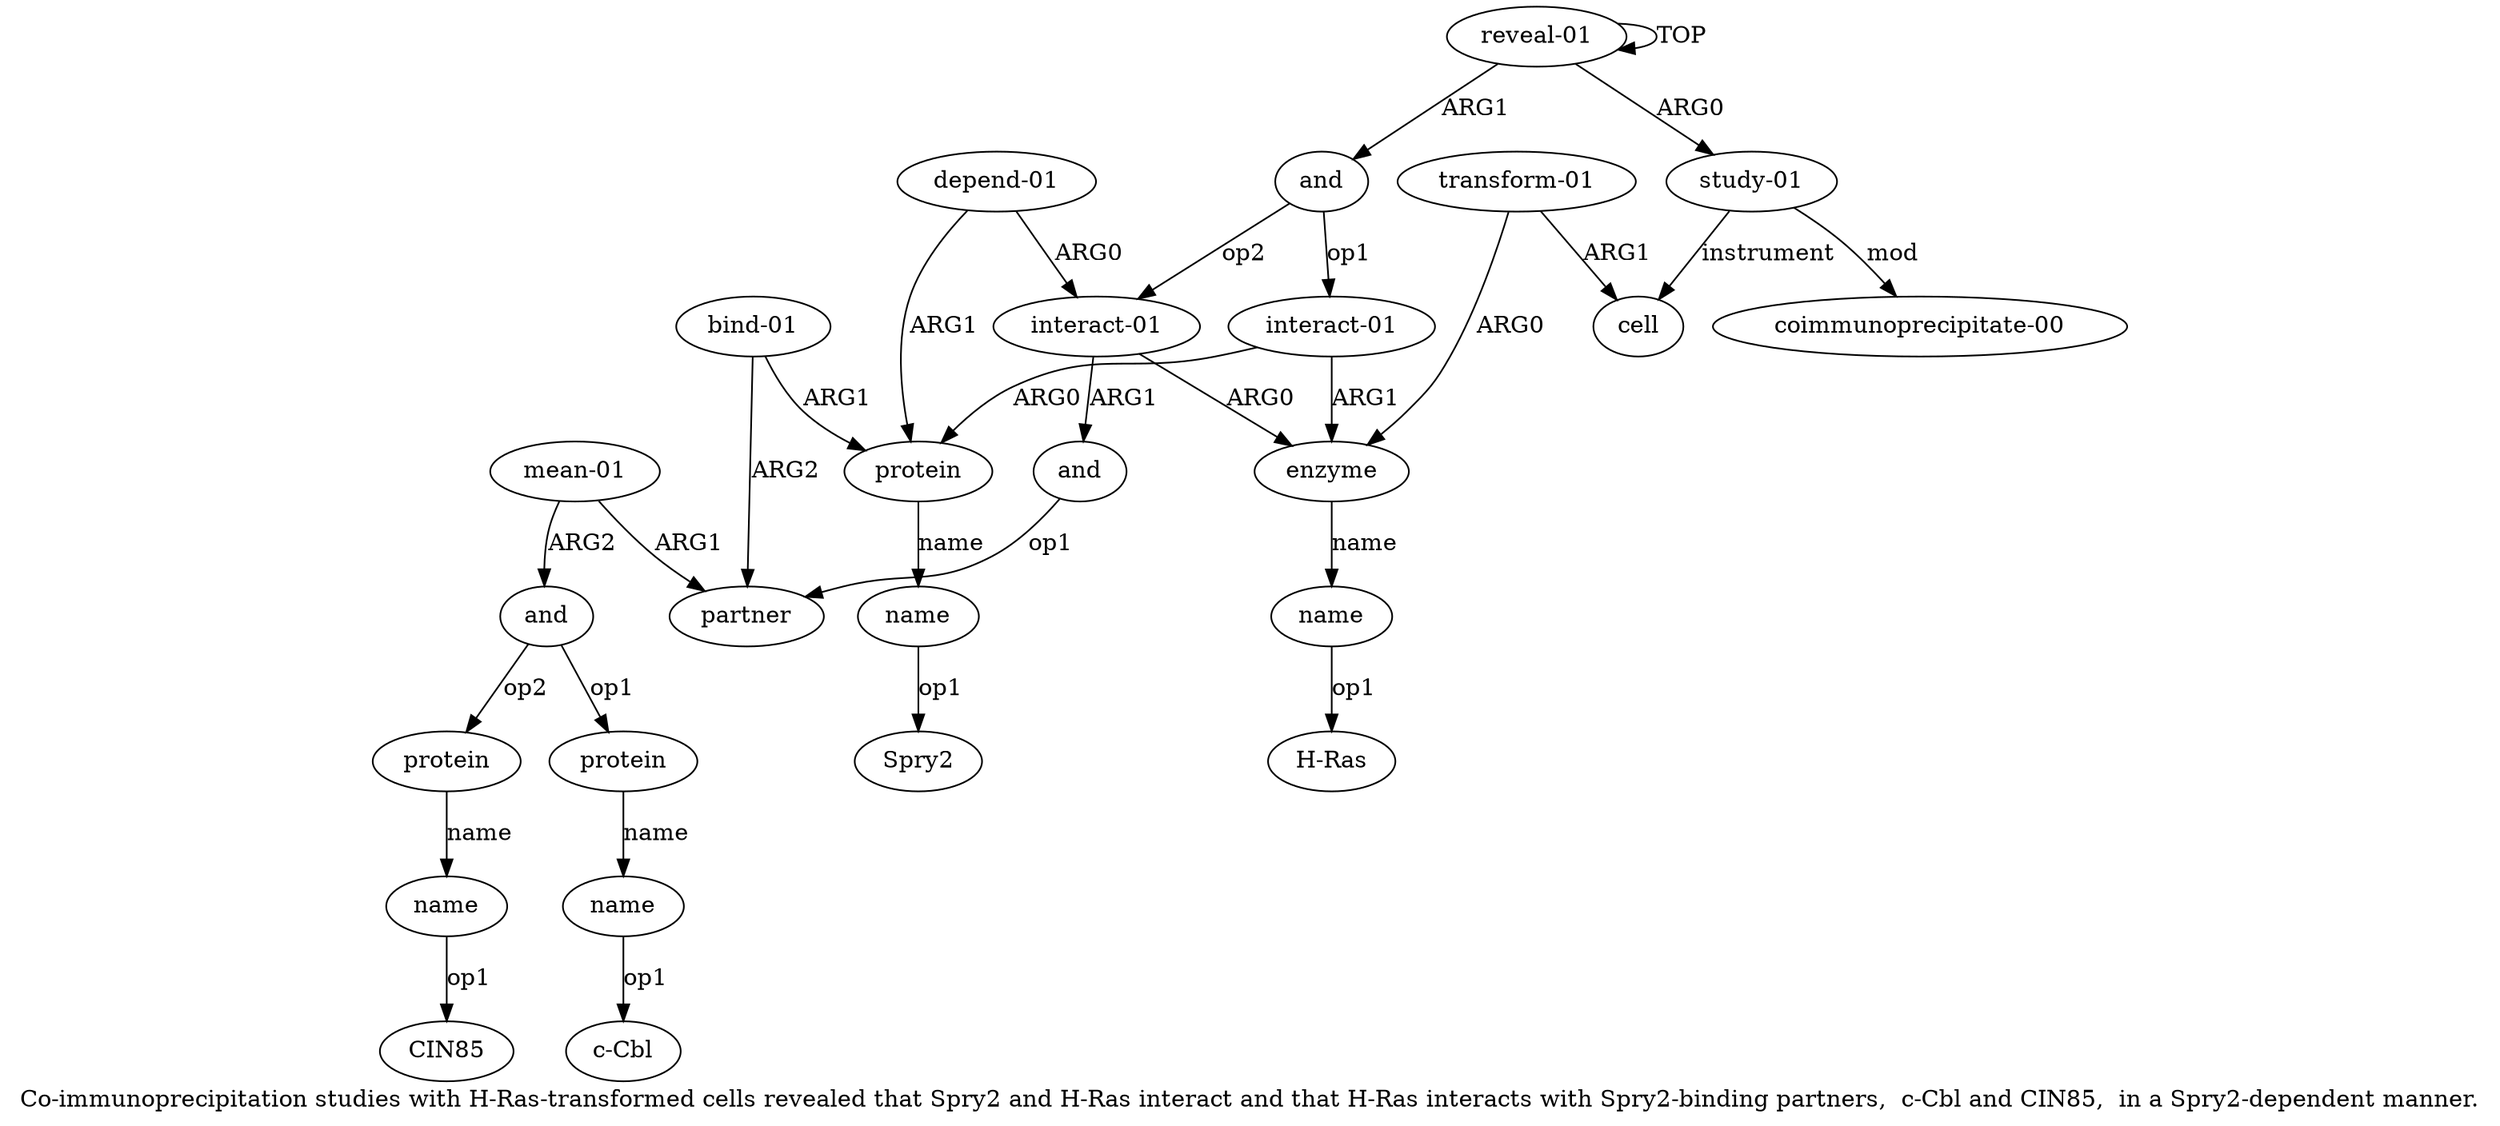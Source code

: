 digraph  {
	graph [label="Co-immunoprecipitation studies with H-Ras-transformed cells revealed that Spry2 and H-Ras interact and that H-Ras interacts with \
Spry2-binding partners,  c-Cbl and CIN85,  in a Spry2-dependent manner."];
	node [label="\N"];
	a20	 [color=black,
		gold_ind=20,
		gold_label=name,
		label=name,
		test_ind=20,
		test_label=name];
	"a20 CIN85"	 [color=black,
		gold_ind=-1,
		gold_label=CIN85,
		label=CIN85,
		test_ind=-1,
		test_label=CIN85];
	a20 -> "a20 CIN85" [key=0,
	color=black,
	gold_label=op1,
	label=op1,
	test_label=op1];
a21 [color=black,
	gold_ind=21,
	gold_label="depend-01",
	label="depend-01",
	test_ind=21,
	test_label="depend-01"];
a11 [color=black,
	gold_ind=11,
	gold_label="interact-01",
	label="interact-01",
	test_ind=11,
	test_label="interact-01"];
a21 -> a11 [key=0,
color=black,
gold_label=ARG0,
label=ARG0,
test_label=ARG0];
a9 [color=black,
gold_ind=9,
gold_label=protein,
label=protein,
test_ind=9,
test_label=protein];
a21 -> a9 [key=0,
color=black,
gold_label=ARG1,
label=ARG1,
test_label=ARG1];
"a10 Spry2" [color=black,
gold_ind=-1,
gold_label=Spry2,
label=Spry2,
test_ind=-1,
test_label=Spry2];
a15 [color=black,
gold_ind=15,
gold_label="mean-01",
label="mean-01",
test_ind=15,
test_label="mean-01"];
a16 [color=black,
gold_ind=16,
gold_label=and,
label=and,
test_ind=16,
test_label=and];
a15 -> a16 [key=0,
color=black,
gold_label=ARG2,
label=ARG2,
test_label=ARG2];
a13 [color=black,
gold_ind=13,
gold_label=partner,
label=partner,
test_ind=13,
test_label=partner];
a15 -> a13 [key=0,
color=black,
gold_label=ARG1,
label=ARG1,
test_label=ARG1];
a14 [color=black,
gold_ind=14,
gold_label="bind-01",
label="bind-01",
test_ind=14,
test_label="bind-01"];
a14 -> a13 [key=0,
color=black,
gold_label=ARG2,
label=ARG2,
test_label=ARG2];
a14 -> a9 [key=0,
color=black,
gold_label=ARG1,
label=ARG1,
test_label=ARG1];
a17 [color=black,
gold_ind=17,
gold_label=protein,
label=protein,
test_ind=17,
test_label=protein];
a18 [color=black,
gold_ind=18,
gold_label=name,
label=name,
test_ind=18,
test_label=name];
a17 -> a18 [key=0,
color=black,
gold_label=name,
label=name,
test_label=name];
a16 -> a17 [key=0,
color=black,
gold_label=op1,
label=op1,
test_label=op1];
a19 [color=black,
gold_ind=19,
gold_label=protein,
label=protein,
test_ind=19,
test_label=protein];
a16 -> a19 [key=0,
color=black,
gold_label=op2,
label=op2,
test_label=op2];
a12 [color=black,
gold_ind=12,
gold_label=and,
label=and,
test_ind=12,
test_label=and];
a11 -> a12 [key=0,
color=black,
gold_label=ARG1,
label=ARG1,
test_label=ARG1];
a5 [color=black,
gold_ind=5,
gold_label=enzyme,
label=enzyme,
test_ind=5,
test_label=enzyme];
a11 -> a5 [key=0,
color=black,
gold_label=ARG0,
label=ARG0,
test_label=ARG0];
a10 [color=black,
gold_ind=10,
gold_label=name,
label=name,
test_ind=10,
test_label=name];
a10 -> "a10 Spry2" [key=0,
color=black,
gold_label=op1,
label=op1,
test_label=op1];
a12 -> a13 [key=0,
color=black,
gold_label=op1,
label=op1,
test_label=op1];
a19 -> a20 [key=0,
color=black,
gold_label=name,
label=name,
test_label=name];
"a18 c-Cbl" [color=black,
gold_ind=-1,
gold_label="c-Cbl",
label="c-Cbl",
test_ind=-1,
test_label="c-Cbl"];
a18 -> "a18 c-Cbl" [key=0,
color=black,
gold_label=op1,
label=op1,
test_label=op1];
a1 [color=black,
gold_ind=1,
gold_label="study-01",
label="study-01",
test_ind=1,
test_label="study-01"];
a3 [color=black,
gold_ind=3,
gold_label=cell,
label=cell,
test_ind=3,
test_label=cell];
a1 -> a3 [key=0,
color=black,
gold_label=instrument,
label=instrument,
test_label=instrument];
a2 [color=black,
gold_ind=2,
gold_label="coimmunoprecipitate-00",
label="coimmunoprecipitate-00",
test_ind=2,
test_label="coimmunoprecipitate-00"];
a1 -> a2 [key=0,
color=black,
gold_label=mod,
label=mod,
test_label=mod];
a0 [color=black,
gold_ind=0,
gold_label="reveal-01",
label="reveal-01",
test_ind=0,
test_label="reveal-01"];
a0 -> a1 [key=0,
color=black,
gold_label=ARG0,
label=ARG0,
test_label=ARG0];
a0 -> a0 [key=0,
color=black,
gold_label=TOP,
label=TOP,
test_label=TOP];
a7 [color=black,
gold_ind=7,
gold_label=and,
label=and,
test_ind=7,
test_label=and];
a0 -> a7 [key=0,
color=black,
gold_label=ARG1,
label=ARG1,
test_label=ARG1];
a6 [color=black,
gold_ind=6,
gold_label=name,
label=name,
test_ind=6,
test_label=name];
a5 -> a6 [key=0,
color=black,
gold_label=name,
label=name,
test_label=name];
a4 [color=black,
gold_ind=4,
gold_label="transform-01",
label="transform-01",
test_ind=4,
test_label="transform-01"];
a4 -> a3 [key=0,
color=black,
gold_label=ARG1,
label=ARG1,
test_label=ARG1];
a4 -> a5 [key=0,
color=black,
gold_label=ARG0,
label=ARG0,
test_label=ARG0];
a7 -> a11 [key=0,
color=black,
gold_label=op2,
label=op2,
test_label=op2];
a8 [color=black,
gold_ind=8,
gold_label="interact-01",
label="interact-01",
test_ind=8,
test_label="interact-01"];
a7 -> a8 [key=0,
color=black,
gold_label=op1,
label=op1,
test_label=op1];
"a6 H-Ras" [color=black,
gold_ind=-1,
gold_label="H-Ras",
label="H-Ras",
test_ind=-1,
test_label="H-Ras"];
a6 -> "a6 H-Ras" [key=0,
color=black,
gold_label=op1,
label=op1,
test_label=op1];
a9 -> a10 [key=0,
color=black,
gold_label=name,
label=name,
test_label=name];
a8 -> a5 [key=0,
color=black,
gold_label=ARG1,
label=ARG1,
test_label=ARG1];
a8 -> a9 [key=0,
color=black,
gold_label=ARG0,
label=ARG0,
test_label=ARG0];
}
